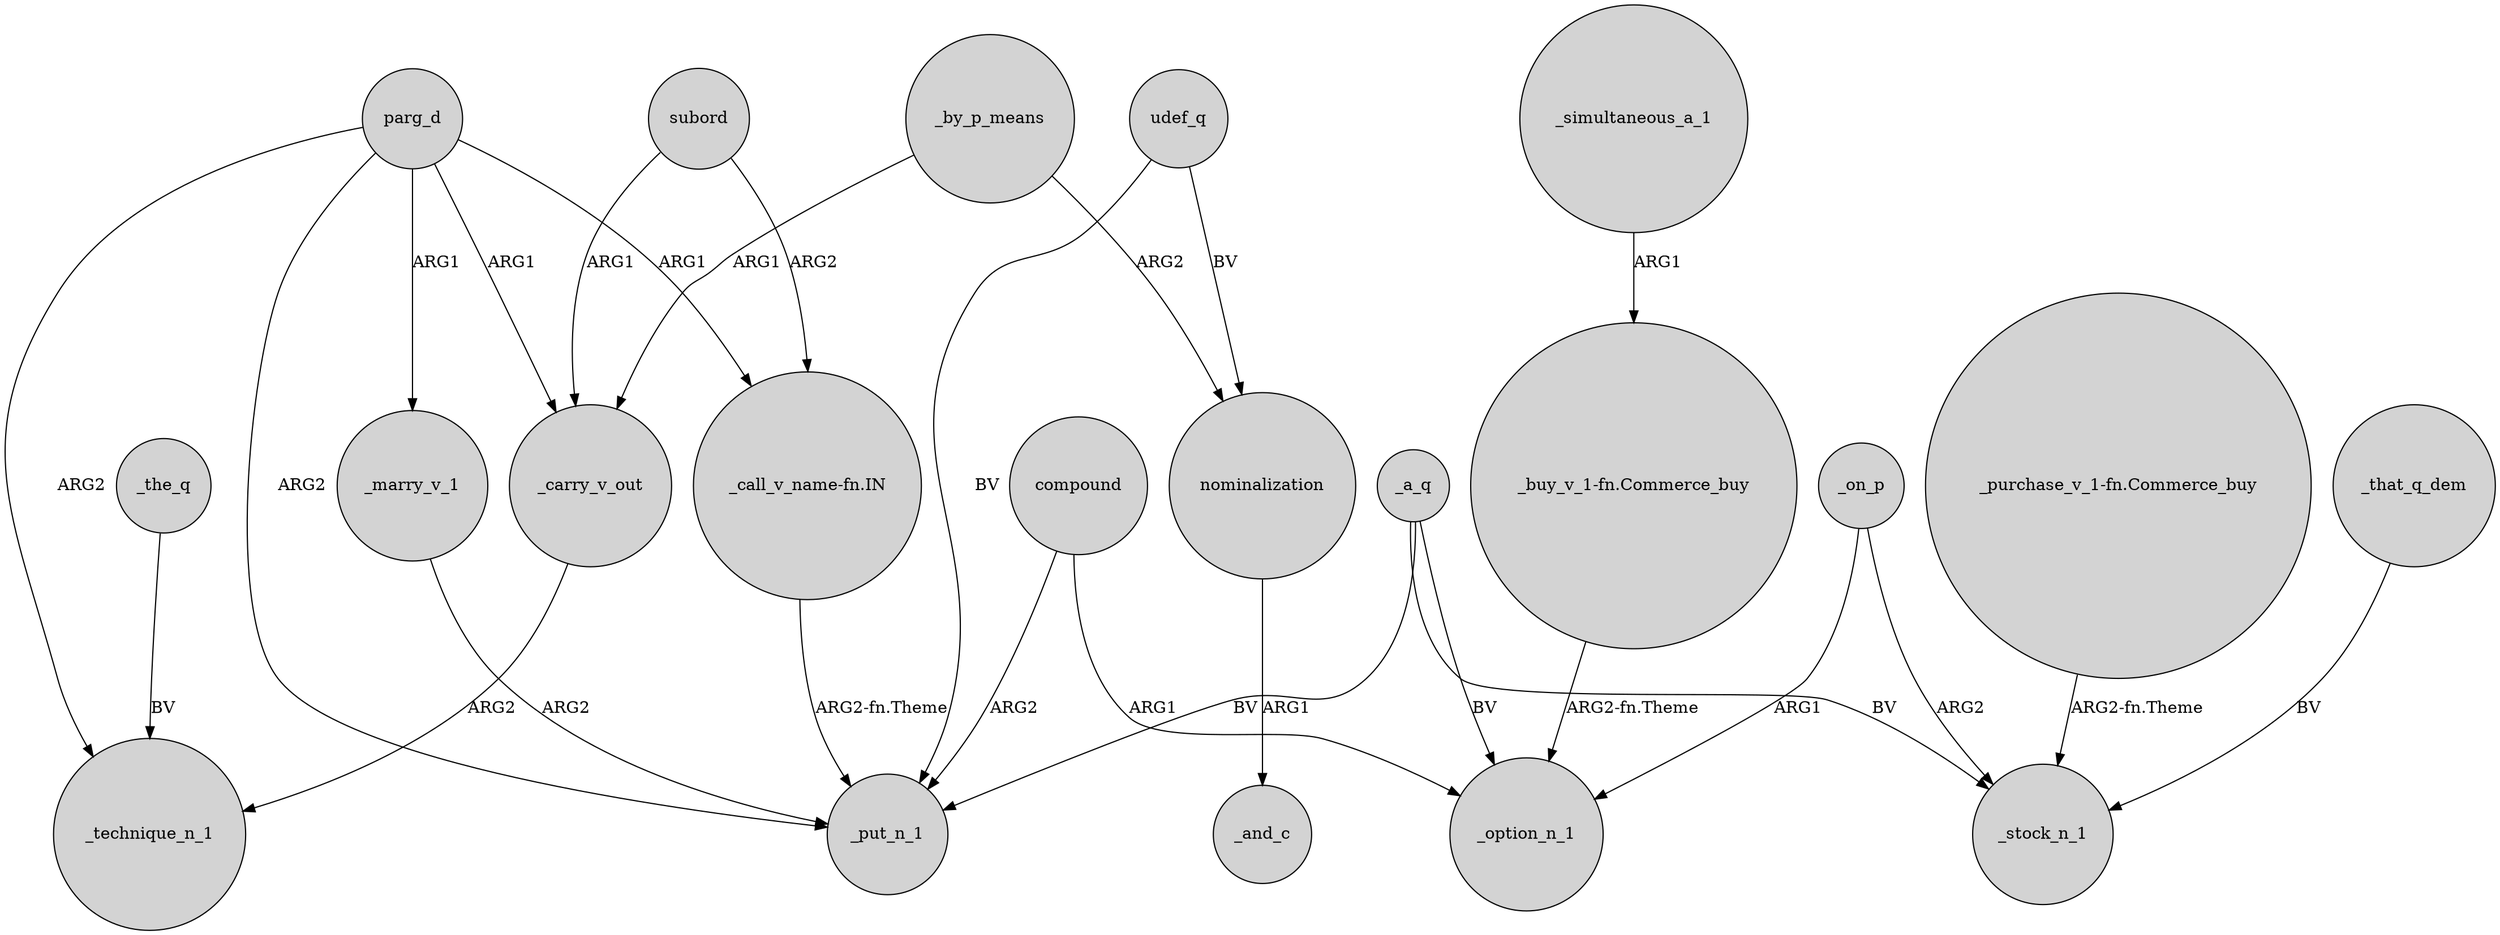 digraph {
	node [shape=circle style=filled]
	parg_d -> _carry_v_out [label=ARG1]
	subord -> _carry_v_out [label=ARG1]
	_by_p_means -> nominalization [label=ARG2]
	compound -> _put_n_1 [label=ARG2]
	nominalization -> _and_c [label=ARG1]
	_that_q_dem -> _stock_n_1 [label=BV]
	_simultaneous_a_1 -> "_buy_v_1-fn.Commerce_buy" [label=ARG1]
	parg_d -> _marry_v_1 [label=ARG1]
	"_buy_v_1-fn.Commerce_buy" -> _option_n_1 [label="ARG2-fn.Theme"]
	_a_q -> _stock_n_1 [label=BV]
	_by_p_means -> _carry_v_out [label=ARG1]
	_marry_v_1 -> _put_n_1 [label=ARG2]
	compound -> _option_n_1 [label=ARG1]
	_a_q -> _put_n_1 [label=BV]
	parg_d -> _technique_n_1 [label=ARG2]
	_carry_v_out -> _technique_n_1 [label=ARG2]
	_on_p -> _option_n_1 [label=ARG1]
	parg_d -> _put_n_1 [label=ARG2]
	parg_d -> "_call_v_name-fn.IN" [label=ARG1]
	_the_q -> _technique_n_1 [label=BV]
	udef_q -> nominalization [label=BV]
	"_purchase_v_1-fn.Commerce_buy" -> _stock_n_1 [label="ARG2-fn.Theme"]
	_a_q -> _option_n_1 [label=BV]
	_on_p -> _stock_n_1 [label=ARG2]
	udef_q -> _put_n_1 [label=BV]
	subord -> "_call_v_name-fn.IN" [label=ARG2]
	"_call_v_name-fn.IN" -> _put_n_1 [label="ARG2-fn.Theme"]
}
